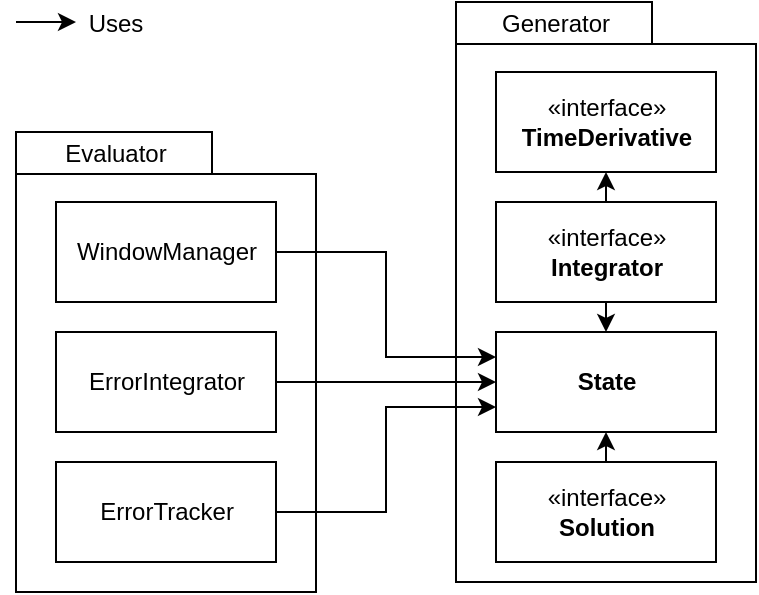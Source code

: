 <mxfile version="11.0.2" type="device"><diagram id="sedAJE-4lXq5-AdCpmQN" name="Page-1"><mxGraphModel dx="920" dy="531" grid="1" gridSize="10" guides="1" tooltips="1" connect="1" arrows="1" fold="1" page="1" pageScale="1" pageWidth="1169" pageHeight="827" math="0" shadow="0"><root><mxCell id="0"/><mxCell id="1" parent="0"/><mxCell id="zrGOiFfr6Xw4bmjXfUE2-1" value="&lt;div style=&quot;line-height: 110%&quot; align=&quot;left&quot;&gt;&lt;br&gt;&lt;/div&gt;" style="shape=folder;fontStyle=1;spacingTop=10;tabWidth=98;tabHeight=21;tabPosition=left;html=1;align=left;" vertex="1" parent="1"><mxGeometry x="100" y="85" width="150" height="230" as="geometry"/></mxCell><mxCell id="zrGOiFfr6Xw4bmjXfUE2-4" value="" style="shape=folder;fontStyle=1;spacingTop=10;tabWidth=98;tabHeight=21;tabPosition=left;html=1;" vertex="1" parent="1"><mxGeometry x="320" y="20" width="150" height="290" as="geometry"/></mxCell><mxCell id="zrGOiFfr6Xw4bmjXfUE2-20" style="edgeStyle=orthogonalEdgeStyle;rounded=0;orthogonalLoop=1;jettySize=auto;html=1;exitX=0.5;exitY=0;exitDx=0;exitDy=0;entryX=0.5;entryY=1;entryDx=0;entryDy=0;" edge="1" parent="1" source="zrGOiFfr6Xw4bmjXfUE2-5" target="zrGOiFfr6Xw4bmjXfUE2-6"><mxGeometry relative="1" as="geometry"/></mxCell><mxCell id="zrGOiFfr6Xw4bmjXfUE2-21" style="edgeStyle=orthogonalEdgeStyle;rounded=0;orthogonalLoop=1;jettySize=auto;html=1;exitX=0.5;exitY=1;exitDx=0;exitDy=0;entryX=0.5;entryY=0;entryDx=0;entryDy=0;" edge="1" parent="1" source="zrGOiFfr6Xw4bmjXfUE2-5" target="zrGOiFfr6Xw4bmjXfUE2-13"><mxGeometry relative="1" as="geometry"/></mxCell><mxCell id="zrGOiFfr6Xw4bmjXfUE2-5" value="«interface»&lt;br&gt;&lt;b&gt;Integrator&lt;/b&gt;" style="html=1;" vertex="1" parent="1"><mxGeometry x="340" y="120" width="110" height="50" as="geometry"/></mxCell><mxCell id="zrGOiFfr6Xw4bmjXfUE2-6" value="«interface»&lt;br&gt;&lt;b&gt;TimeDerivative&lt;/b&gt;" style="html=1;" vertex="1" parent="1"><mxGeometry x="340" y="55" width="110" height="50" as="geometry"/></mxCell><mxCell id="zrGOiFfr6Xw4bmjXfUE2-22" style="edgeStyle=orthogonalEdgeStyle;rounded=0;orthogonalLoop=1;jettySize=auto;html=1;exitX=0.5;exitY=0;exitDx=0;exitDy=0;entryX=0.5;entryY=1;entryDx=0;entryDy=0;" edge="1" parent="1" source="zrGOiFfr6Xw4bmjXfUE2-7" target="zrGOiFfr6Xw4bmjXfUE2-13"><mxGeometry relative="1" as="geometry"/></mxCell><mxCell id="zrGOiFfr6Xw4bmjXfUE2-7" value="«interface»&lt;br&gt;&lt;b&gt;Solution&lt;/b&gt;" style="html=1;" vertex="1" parent="1"><mxGeometry x="340" y="250" width="110" height="50" as="geometry"/></mxCell><mxCell id="zrGOiFfr6Xw4bmjXfUE2-13" value="&lt;b&gt;State&lt;/b&gt;" style="html=1;" vertex="1" parent="1"><mxGeometry x="340" y="185" width="110" height="50" as="geometry"/></mxCell><mxCell id="zrGOiFfr6Xw4bmjXfUE2-24" style="edgeStyle=orthogonalEdgeStyle;rounded=0;orthogonalLoop=1;jettySize=auto;html=1;exitX=1;exitY=0.5;exitDx=0;exitDy=0;entryX=0;entryY=0.25;entryDx=0;entryDy=0;" edge="1" parent="1" source="zrGOiFfr6Xw4bmjXfUE2-14" target="zrGOiFfr6Xw4bmjXfUE2-13"><mxGeometry relative="1" as="geometry"/></mxCell><mxCell id="zrGOiFfr6Xw4bmjXfUE2-14" value="&lt;div&gt;WindowManager&lt;/div&gt;" style="html=1;" vertex="1" parent="1"><mxGeometry x="120" y="120" width="110" height="50" as="geometry"/></mxCell><mxCell id="zrGOiFfr6Xw4bmjXfUE2-25" style="edgeStyle=orthogonalEdgeStyle;rounded=0;orthogonalLoop=1;jettySize=auto;html=1;exitX=1;exitY=0.5;exitDx=0;exitDy=0;entryX=0;entryY=0.75;entryDx=0;entryDy=0;" edge="1" parent="1" source="zrGOiFfr6Xw4bmjXfUE2-15" target="zrGOiFfr6Xw4bmjXfUE2-13"><mxGeometry relative="1" as="geometry"/></mxCell><mxCell id="zrGOiFfr6Xw4bmjXfUE2-15" value="&lt;div&gt;ErrorTracker&lt;/div&gt;" style="html=1;" vertex="1" parent="1"><mxGeometry x="120" y="250" width="110" height="50" as="geometry"/></mxCell><mxCell id="zrGOiFfr6Xw4bmjXfUE2-23" style="edgeStyle=orthogonalEdgeStyle;rounded=0;orthogonalLoop=1;jettySize=auto;html=1;exitX=1;exitY=0.5;exitDx=0;exitDy=0;entryX=0;entryY=0.5;entryDx=0;entryDy=0;" edge="1" parent="1" source="zrGOiFfr6Xw4bmjXfUE2-16" target="zrGOiFfr6Xw4bmjXfUE2-13"><mxGeometry relative="1" as="geometry"/></mxCell><mxCell id="zrGOiFfr6Xw4bmjXfUE2-16" value="&lt;div&gt;ErrorIntegrator&lt;/div&gt;" style="html=1;" vertex="1" parent="1"><mxGeometry x="120" y="185" width="110" height="50" as="geometry"/></mxCell><mxCell id="zrGOiFfr6Xw4bmjXfUE2-17" value="Evaluator" style="text;html=1;strokeColor=none;fillColor=none;align=center;verticalAlign=middle;whiteSpace=wrap;rounded=0;" vertex="1" parent="1"><mxGeometry x="130" y="86" width="40" height="20" as="geometry"/></mxCell><mxCell id="zrGOiFfr6Xw4bmjXfUE2-19" value="Generator" style="text;html=1;strokeColor=none;fillColor=none;align=center;verticalAlign=middle;whiteSpace=wrap;rounded=0;" vertex="1" parent="1"><mxGeometry x="350" y="21" width="40" height="20" as="geometry"/></mxCell><mxCell id="zrGOiFfr6Xw4bmjXfUE2-26" value="" style="endArrow=classic;html=1;" edge="1" parent="1"><mxGeometry width="50" height="50" relative="1" as="geometry"><mxPoint x="100" y="30" as="sourcePoint"/><mxPoint x="130" y="30" as="targetPoint"/></mxGeometry></mxCell><mxCell id="zrGOiFfr6Xw4bmjXfUE2-27" value="Uses" style="text;html=1;strokeColor=none;fillColor=none;align=center;verticalAlign=middle;whiteSpace=wrap;rounded=0;" vertex="1" parent="1"><mxGeometry x="130" y="21" width="40" height="20" as="geometry"/></mxCell></root></mxGraphModel></diagram></mxfile>